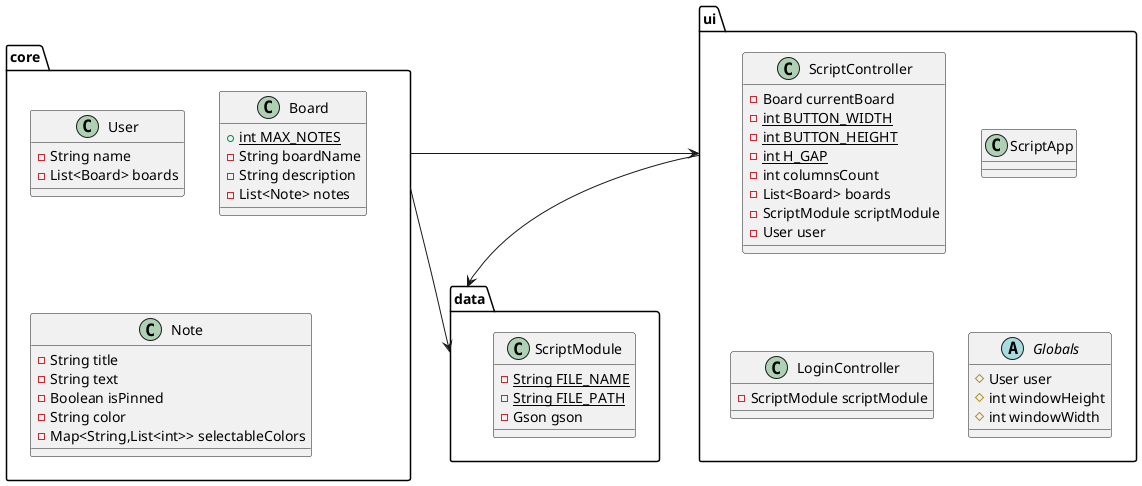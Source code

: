 @startuml architecture
allowmixing

package core {
    class User [[java:core.main.user]] {
        -String name
        -List<Board> boards
    }

    class Board [[java:core.main.Board]] {
        +{static} int MAX_NOTES
        -String boardName
        -String description
        -List<Note> notes
    }

    class Note [[java:core.main.Note]] {
        -String title
        -String text
        -Boolean isPinned
        -String color
        -Map<String,List<int>> selectableColors
    }

}

package ui {
    class ScriptController [[java:ui.ScriptController]] {
        -Board currentBoard
        -{static} int BUTTON_WIDTH
        -{static} int BUTTON_HEIGHT
        -{static} int H_GAP
        -int columnsCount
        -List<Board> boards
        -ScriptModule scriptModule
        -User user
    }

    class ScriptApp [[java:ui.ScriptApp]]

    class LoginController [[java:ui.LoginController]] {
        -ScriptModule scriptModule
    }

    abstract class Globals [[java:ui.Globals]] {
        #User user
        #int windowHeight
        #int windowWidth
    }
}

package data {
    class ScriptModule [[java:data.ScriptModule]] {
        -{static} String FILE_NAME
        -{static} String FILE_PATH
        -Gson gson
    }
}

core -> ui
core -> data

ui -down-> data

@enduml